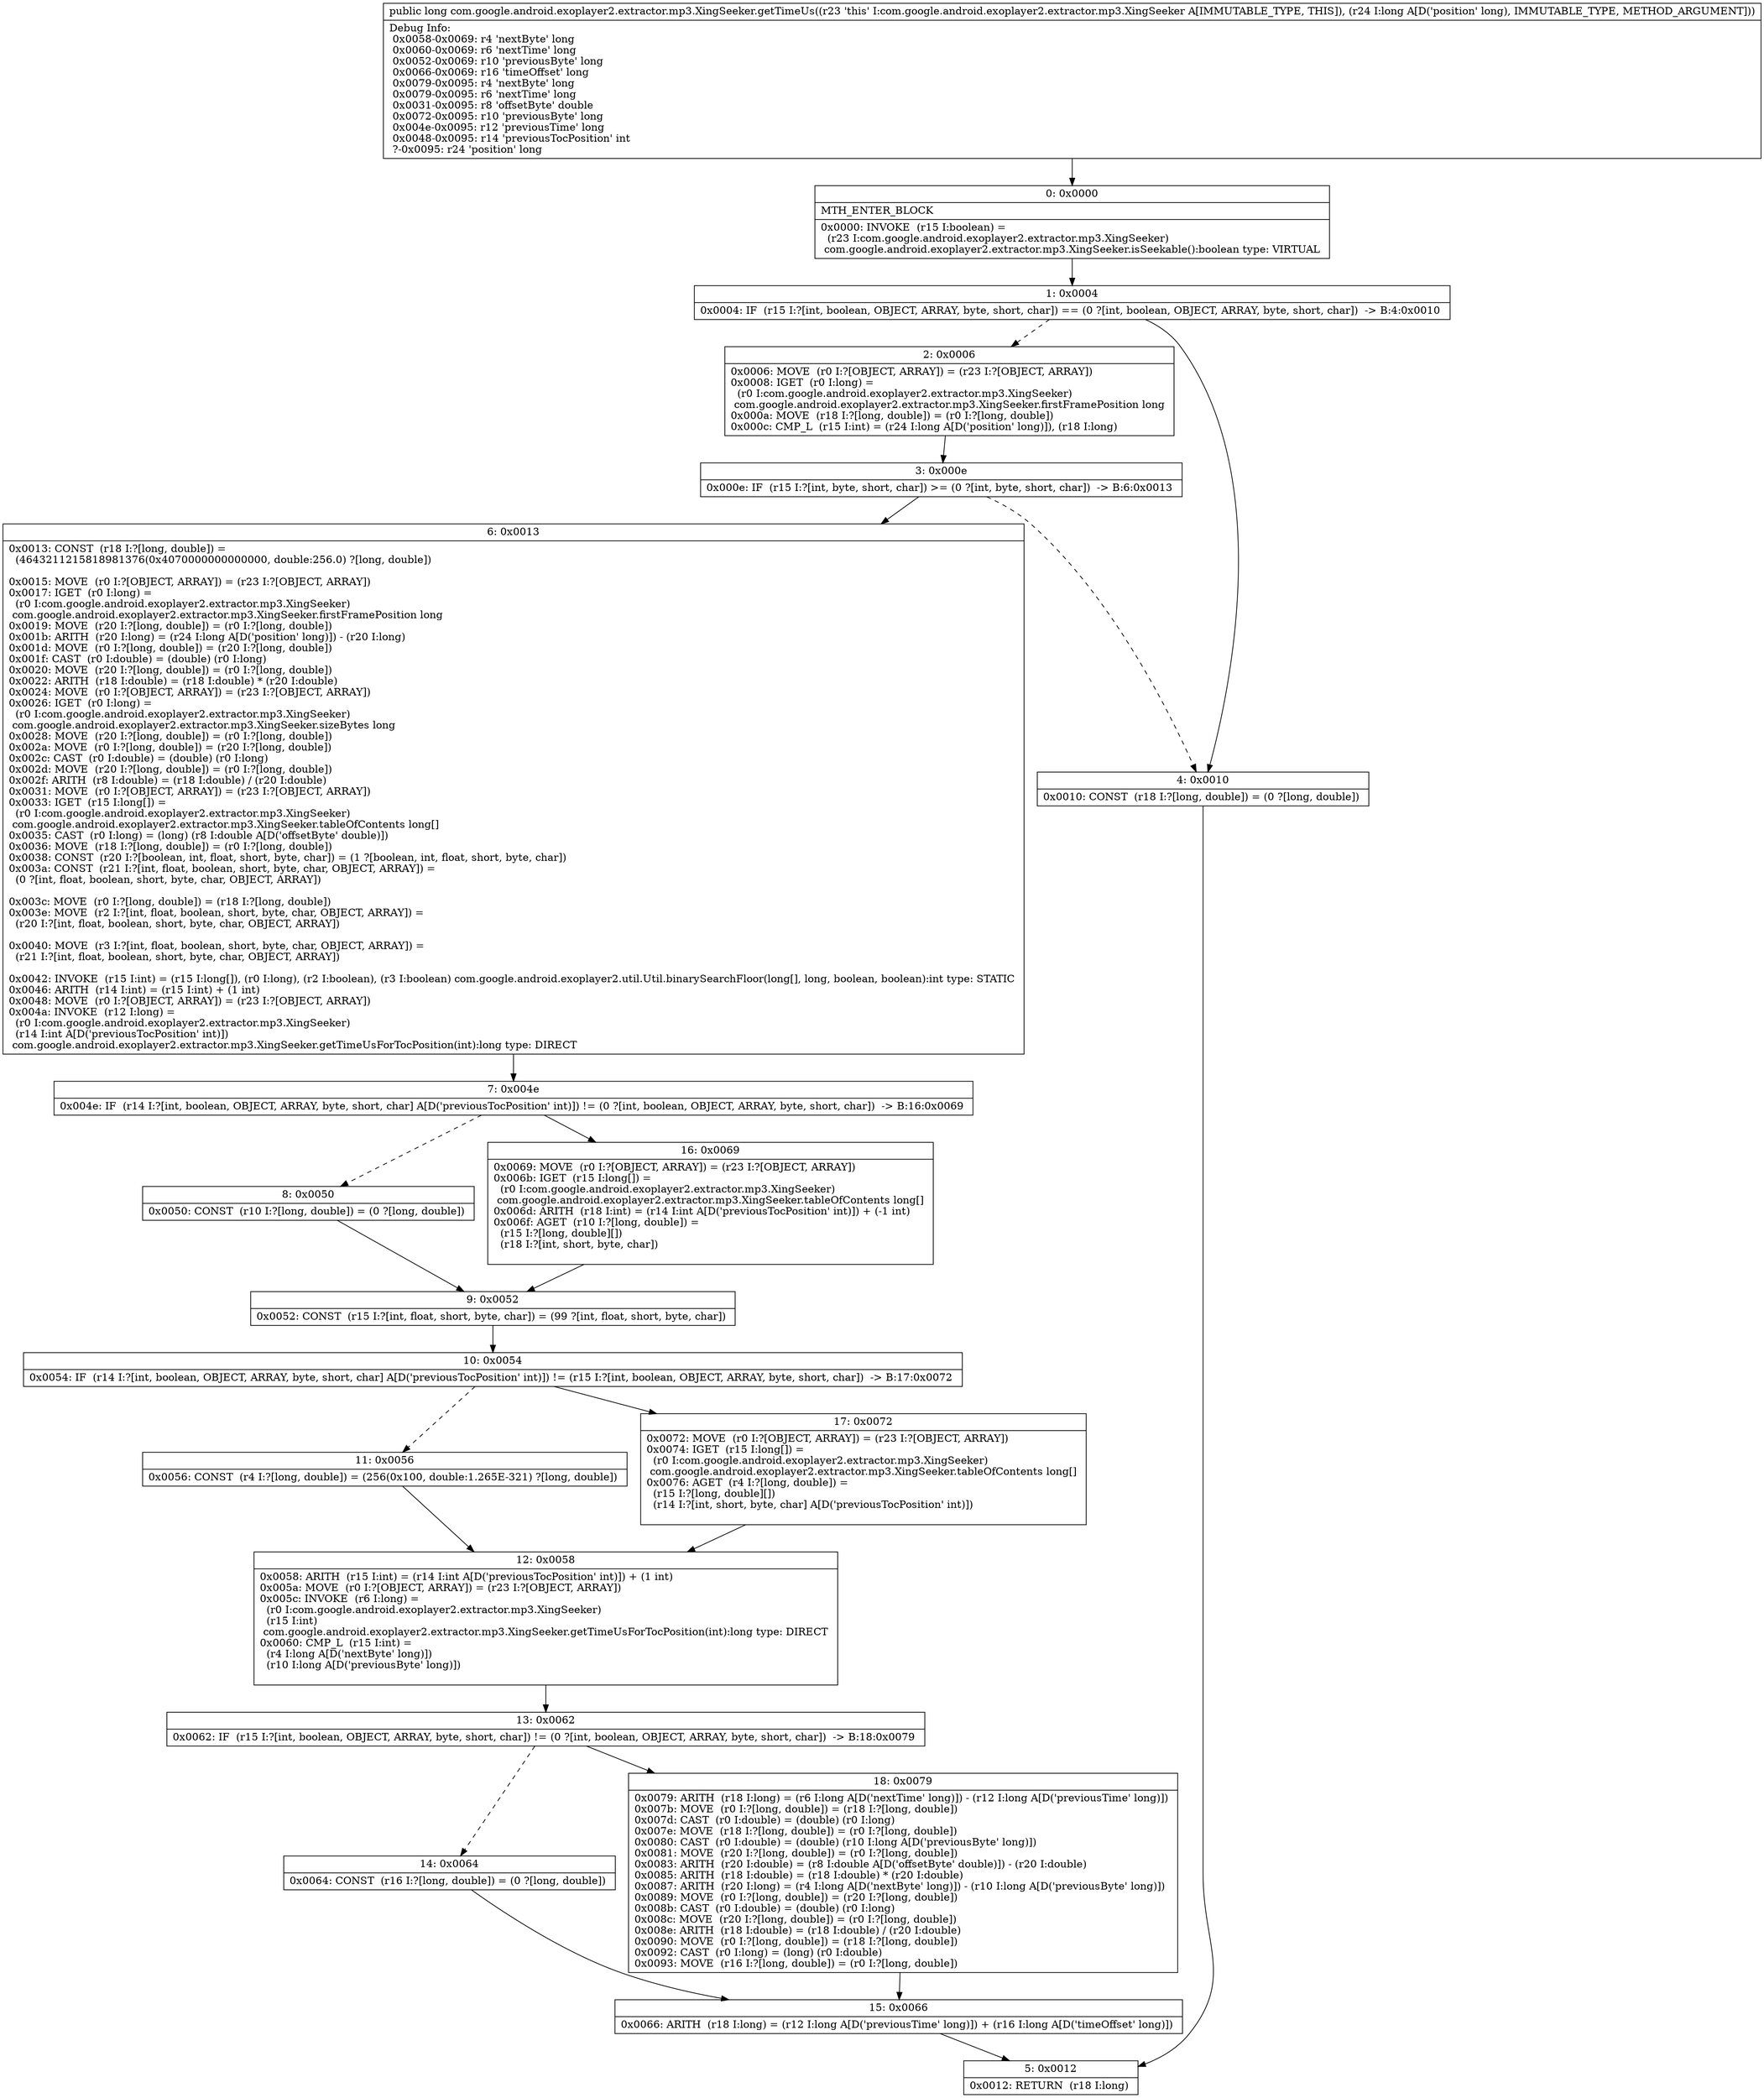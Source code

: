 digraph "CFG forcom.google.android.exoplayer2.extractor.mp3.XingSeeker.getTimeUs(J)J" {
Node_0 [shape=record,label="{0\:\ 0x0000|MTH_ENTER_BLOCK\l|0x0000: INVOKE  (r15 I:boolean) = \l  (r23 I:com.google.android.exoplayer2.extractor.mp3.XingSeeker)\l com.google.android.exoplayer2.extractor.mp3.XingSeeker.isSeekable():boolean type: VIRTUAL \l}"];
Node_1 [shape=record,label="{1\:\ 0x0004|0x0004: IF  (r15 I:?[int, boolean, OBJECT, ARRAY, byte, short, char]) == (0 ?[int, boolean, OBJECT, ARRAY, byte, short, char])  \-\> B:4:0x0010 \l}"];
Node_2 [shape=record,label="{2\:\ 0x0006|0x0006: MOVE  (r0 I:?[OBJECT, ARRAY]) = (r23 I:?[OBJECT, ARRAY]) \l0x0008: IGET  (r0 I:long) = \l  (r0 I:com.google.android.exoplayer2.extractor.mp3.XingSeeker)\l com.google.android.exoplayer2.extractor.mp3.XingSeeker.firstFramePosition long \l0x000a: MOVE  (r18 I:?[long, double]) = (r0 I:?[long, double]) \l0x000c: CMP_L  (r15 I:int) = (r24 I:long A[D('position' long)]), (r18 I:long) \l}"];
Node_3 [shape=record,label="{3\:\ 0x000e|0x000e: IF  (r15 I:?[int, byte, short, char]) \>= (0 ?[int, byte, short, char])  \-\> B:6:0x0013 \l}"];
Node_4 [shape=record,label="{4\:\ 0x0010|0x0010: CONST  (r18 I:?[long, double]) = (0 ?[long, double]) \l}"];
Node_5 [shape=record,label="{5\:\ 0x0012|0x0012: RETURN  (r18 I:long) \l}"];
Node_6 [shape=record,label="{6\:\ 0x0013|0x0013: CONST  (r18 I:?[long, double]) = \l  (4643211215818981376(0x4070000000000000, double:256.0) ?[long, double])\l \l0x0015: MOVE  (r0 I:?[OBJECT, ARRAY]) = (r23 I:?[OBJECT, ARRAY]) \l0x0017: IGET  (r0 I:long) = \l  (r0 I:com.google.android.exoplayer2.extractor.mp3.XingSeeker)\l com.google.android.exoplayer2.extractor.mp3.XingSeeker.firstFramePosition long \l0x0019: MOVE  (r20 I:?[long, double]) = (r0 I:?[long, double]) \l0x001b: ARITH  (r20 I:long) = (r24 I:long A[D('position' long)]) \- (r20 I:long) \l0x001d: MOVE  (r0 I:?[long, double]) = (r20 I:?[long, double]) \l0x001f: CAST  (r0 I:double) = (double) (r0 I:long) \l0x0020: MOVE  (r20 I:?[long, double]) = (r0 I:?[long, double]) \l0x0022: ARITH  (r18 I:double) = (r18 I:double) * (r20 I:double) \l0x0024: MOVE  (r0 I:?[OBJECT, ARRAY]) = (r23 I:?[OBJECT, ARRAY]) \l0x0026: IGET  (r0 I:long) = \l  (r0 I:com.google.android.exoplayer2.extractor.mp3.XingSeeker)\l com.google.android.exoplayer2.extractor.mp3.XingSeeker.sizeBytes long \l0x0028: MOVE  (r20 I:?[long, double]) = (r0 I:?[long, double]) \l0x002a: MOVE  (r0 I:?[long, double]) = (r20 I:?[long, double]) \l0x002c: CAST  (r0 I:double) = (double) (r0 I:long) \l0x002d: MOVE  (r20 I:?[long, double]) = (r0 I:?[long, double]) \l0x002f: ARITH  (r8 I:double) = (r18 I:double) \/ (r20 I:double) \l0x0031: MOVE  (r0 I:?[OBJECT, ARRAY]) = (r23 I:?[OBJECT, ARRAY]) \l0x0033: IGET  (r15 I:long[]) = \l  (r0 I:com.google.android.exoplayer2.extractor.mp3.XingSeeker)\l com.google.android.exoplayer2.extractor.mp3.XingSeeker.tableOfContents long[] \l0x0035: CAST  (r0 I:long) = (long) (r8 I:double A[D('offsetByte' double)]) \l0x0036: MOVE  (r18 I:?[long, double]) = (r0 I:?[long, double]) \l0x0038: CONST  (r20 I:?[boolean, int, float, short, byte, char]) = (1 ?[boolean, int, float, short, byte, char]) \l0x003a: CONST  (r21 I:?[int, float, boolean, short, byte, char, OBJECT, ARRAY]) = \l  (0 ?[int, float, boolean, short, byte, char, OBJECT, ARRAY])\l \l0x003c: MOVE  (r0 I:?[long, double]) = (r18 I:?[long, double]) \l0x003e: MOVE  (r2 I:?[int, float, boolean, short, byte, char, OBJECT, ARRAY]) = \l  (r20 I:?[int, float, boolean, short, byte, char, OBJECT, ARRAY])\l \l0x0040: MOVE  (r3 I:?[int, float, boolean, short, byte, char, OBJECT, ARRAY]) = \l  (r21 I:?[int, float, boolean, short, byte, char, OBJECT, ARRAY])\l \l0x0042: INVOKE  (r15 I:int) = (r15 I:long[]), (r0 I:long), (r2 I:boolean), (r3 I:boolean) com.google.android.exoplayer2.util.Util.binarySearchFloor(long[], long, boolean, boolean):int type: STATIC \l0x0046: ARITH  (r14 I:int) = (r15 I:int) + (1 int) \l0x0048: MOVE  (r0 I:?[OBJECT, ARRAY]) = (r23 I:?[OBJECT, ARRAY]) \l0x004a: INVOKE  (r12 I:long) = \l  (r0 I:com.google.android.exoplayer2.extractor.mp3.XingSeeker)\l  (r14 I:int A[D('previousTocPosition' int)])\l com.google.android.exoplayer2.extractor.mp3.XingSeeker.getTimeUsForTocPosition(int):long type: DIRECT \l}"];
Node_7 [shape=record,label="{7\:\ 0x004e|0x004e: IF  (r14 I:?[int, boolean, OBJECT, ARRAY, byte, short, char] A[D('previousTocPosition' int)]) != (0 ?[int, boolean, OBJECT, ARRAY, byte, short, char])  \-\> B:16:0x0069 \l}"];
Node_8 [shape=record,label="{8\:\ 0x0050|0x0050: CONST  (r10 I:?[long, double]) = (0 ?[long, double]) \l}"];
Node_9 [shape=record,label="{9\:\ 0x0052|0x0052: CONST  (r15 I:?[int, float, short, byte, char]) = (99 ?[int, float, short, byte, char]) \l}"];
Node_10 [shape=record,label="{10\:\ 0x0054|0x0054: IF  (r14 I:?[int, boolean, OBJECT, ARRAY, byte, short, char] A[D('previousTocPosition' int)]) != (r15 I:?[int, boolean, OBJECT, ARRAY, byte, short, char])  \-\> B:17:0x0072 \l}"];
Node_11 [shape=record,label="{11\:\ 0x0056|0x0056: CONST  (r4 I:?[long, double]) = (256(0x100, double:1.265E\-321) ?[long, double]) \l}"];
Node_12 [shape=record,label="{12\:\ 0x0058|0x0058: ARITH  (r15 I:int) = (r14 I:int A[D('previousTocPosition' int)]) + (1 int) \l0x005a: MOVE  (r0 I:?[OBJECT, ARRAY]) = (r23 I:?[OBJECT, ARRAY]) \l0x005c: INVOKE  (r6 I:long) = \l  (r0 I:com.google.android.exoplayer2.extractor.mp3.XingSeeker)\l  (r15 I:int)\l com.google.android.exoplayer2.extractor.mp3.XingSeeker.getTimeUsForTocPosition(int):long type: DIRECT \l0x0060: CMP_L  (r15 I:int) = \l  (r4 I:long A[D('nextByte' long)])\l  (r10 I:long A[D('previousByte' long)])\l \l}"];
Node_13 [shape=record,label="{13\:\ 0x0062|0x0062: IF  (r15 I:?[int, boolean, OBJECT, ARRAY, byte, short, char]) != (0 ?[int, boolean, OBJECT, ARRAY, byte, short, char])  \-\> B:18:0x0079 \l}"];
Node_14 [shape=record,label="{14\:\ 0x0064|0x0064: CONST  (r16 I:?[long, double]) = (0 ?[long, double]) \l}"];
Node_15 [shape=record,label="{15\:\ 0x0066|0x0066: ARITH  (r18 I:long) = (r12 I:long A[D('previousTime' long)]) + (r16 I:long A[D('timeOffset' long)]) \l}"];
Node_16 [shape=record,label="{16\:\ 0x0069|0x0069: MOVE  (r0 I:?[OBJECT, ARRAY]) = (r23 I:?[OBJECT, ARRAY]) \l0x006b: IGET  (r15 I:long[]) = \l  (r0 I:com.google.android.exoplayer2.extractor.mp3.XingSeeker)\l com.google.android.exoplayer2.extractor.mp3.XingSeeker.tableOfContents long[] \l0x006d: ARITH  (r18 I:int) = (r14 I:int A[D('previousTocPosition' int)]) + (\-1 int) \l0x006f: AGET  (r10 I:?[long, double]) = \l  (r15 I:?[long, double][])\l  (r18 I:?[int, short, byte, char])\l \l}"];
Node_17 [shape=record,label="{17\:\ 0x0072|0x0072: MOVE  (r0 I:?[OBJECT, ARRAY]) = (r23 I:?[OBJECT, ARRAY]) \l0x0074: IGET  (r15 I:long[]) = \l  (r0 I:com.google.android.exoplayer2.extractor.mp3.XingSeeker)\l com.google.android.exoplayer2.extractor.mp3.XingSeeker.tableOfContents long[] \l0x0076: AGET  (r4 I:?[long, double]) = \l  (r15 I:?[long, double][])\l  (r14 I:?[int, short, byte, char] A[D('previousTocPosition' int)])\l \l}"];
Node_18 [shape=record,label="{18\:\ 0x0079|0x0079: ARITH  (r18 I:long) = (r6 I:long A[D('nextTime' long)]) \- (r12 I:long A[D('previousTime' long)]) \l0x007b: MOVE  (r0 I:?[long, double]) = (r18 I:?[long, double]) \l0x007d: CAST  (r0 I:double) = (double) (r0 I:long) \l0x007e: MOVE  (r18 I:?[long, double]) = (r0 I:?[long, double]) \l0x0080: CAST  (r0 I:double) = (double) (r10 I:long A[D('previousByte' long)]) \l0x0081: MOVE  (r20 I:?[long, double]) = (r0 I:?[long, double]) \l0x0083: ARITH  (r20 I:double) = (r8 I:double A[D('offsetByte' double)]) \- (r20 I:double) \l0x0085: ARITH  (r18 I:double) = (r18 I:double) * (r20 I:double) \l0x0087: ARITH  (r20 I:long) = (r4 I:long A[D('nextByte' long)]) \- (r10 I:long A[D('previousByte' long)]) \l0x0089: MOVE  (r0 I:?[long, double]) = (r20 I:?[long, double]) \l0x008b: CAST  (r0 I:double) = (double) (r0 I:long) \l0x008c: MOVE  (r20 I:?[long, double]) = (r0 I:?[long, double]) \l0x008e: ARITH  (r18 I:double) = (r18 I:double) \/ (r20 I:double) \l0x0090: MOVE  (r0 I:?[long, double]) = (r18 I:?[long, double]) \l0x0092: CAST  (r0 I:long) = (long) (r0 I:double) \l0x0093: MOVE  (r16 I:?[long, double]) = (r0 I:?[long, double]) \l}"];
MethodNode[shape=record,label="{public long com.google.android.exoplayer2.extractor.mp3.XingSeeker.getTimeUs((r23 'this' I:com.google.android.exoplayer2.extractor.mp3.XingSeeker A[IMMUTABLE_TYPE, THIS]), (r24 I:long A[D('position' long), IMMUTABLE_TYPE, METHOD_ARGUMENT]))  | Debug Info:\l  0x0058\-0x0069: r4 'nextByte' long\l  0x0060\-0x0069: r6 'nextTime' long\l  0x0052\-0x0069: r10 'previousByte' long\l  0x0066\-0x0069: r16 'timeOffset' long\l  0x0079\-0x0095: r4 'nextByte' long\l  0x0079\-0x0095: r6 'nextTime' long\l  0x0031\-0x0095: r8 'offsetByte' double\l  0x0072\-0x0095: r10 'previousByte' long\l  0x004e\-0x0095: r12 'previousTime' long\l  0x0048\-0x0095: r14 'previousTocPosition' int\l  ?\-0x0095: r24 'position' long\l}"];
MethodNode -> Node_0;
Node_0 -> Node_1;
Node_1 -> Node_2[style=dashed];
Node_1 -> Node_4;
Node_2 -> Node_3;
Node_3 -> Node_4[style=dashed];
Node_3 -> Node_6;
Node_4 -> Node_5;
Node_6 -> Node_7;
Node_7 -> Node_8[style=dashed];
Node_7 -> Node_16;
Node_8 -> Node_9;
Node_9 -> Node_10;
Node_10 -> Node_11[style=dashed];
Node_10 -> Node_17;
Node_11 -> Node_12;
Node_12 -> Node_13;
Node_13 -> Node_14[style=dashed];
Node_13 -> Node_18;
Node_14 -> Node_15;
Node_15 -> Node_5;
Node_16 -> Node_9;
Node_17 -> Node_12;
Node_18 -> Node_15;
}

